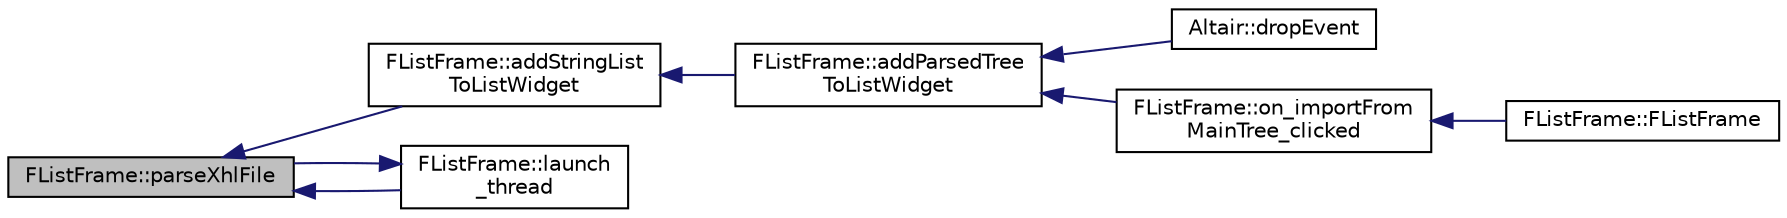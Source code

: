 digraph "FListFrame::parseXhlFile"
{
 // INTERACTIVE_SVG=YES
  edge [fontname="Helvetica",fontsize="10",labelfontname="Helvetica",labelfontsize="10"];
  node [fontname="Helvetica",fontsize="10",shape=record];
  rankdir="LR";
  Node337 [label="FListFrame::parseXhlFile",height=0.2,width=0.4,color="black", fillcolor="grey75", style="filled", fontcolor="black"];
  Node337 -> Node338 [dir="back",color="midnightblue",fontsize="10",style="solid",fontname="Helvetica"];
  Node338 [label="FListFrame::addStringList\lToListWidget",height=0.2,width=0.4,color="black", fillcolor="white", style="filled",URL="$class_f_list_frame.html#af8c91e66c02e4c6f1f0fb66097903b73"];
  Node338 -> Node339 [dir="back",color="midnightblue",fontsize="10",style="solid",fontname="Helvetica"];
  Node339 [label="FListFrame::addParsedTree\lToListWidget",height=0.2,width=0.4,color="black", fillcolor="white", style="filled",URL="$class_f_list_frame.html#a4228ed10f2d800b92ff34e2f25edcd8c",tooltip="Ajoute les fichiers d&#39;une portion d&#39;arborescence de fichiers au composant courant de l&#39;onglet central..."];
  Node339 -> Node340 [dir="back",color="midnightblue",fontsize="10",style="solid",fontname="Helvetica"];
  Node340 [label="Altair::dropEvent",height=0.2,width=0.4,color="black", fillcolor="white", style="filled",URL="$class_altair.html#a1afa285a65e0bdff4c761ad05ec9f8df",tooltip="Fonction réimplémentée : fin du déplacement de la souris. "];
  Node339 -> Node341 [dir="back",color="midnightblue",fontsize="10",style="solid",fontname="Helvetica"];
  Node341 [label="FListFrame::on_importFrom\lMainTree_clicked",height=0.2,width=0.4,color="black", fillcolor="white", style="filled",URL="$class_f_list_frame.html#ac14c494842340a0438766256c01f83bc"];
  Node341 -> Node342 [dir="back",color="midnightblue",fontsize="10",style="solid",fontname="Helvetica"];
  Node342 [label="FListFrame::FListFrame",height=0.2,width=0.4,color="black", fillcolor="white", style="filled",URL="$class_f_list_frame.html#a865246df8a4d4000ac3c818abc6d7f71",tooltip="Constructeur de la classe. "];
  Node337 -> Node343 [dir="back",color="midnightblue",fontsize="10",style="solid",fontname="Helvetica"];
  Node343 [label="FListFrame::launch\l_thread",height=0.2,width=0.4,color="black", fillcolor="white", style="filled",URL="$class_f_list_frame.html#a22a50157e8c6d287c2b2c08d2b7deee9"];
  Node343 -> Node337 [dir="back",color="midnightblue",fontsize="10",style="solid",fontname="Helvetica"];
}
